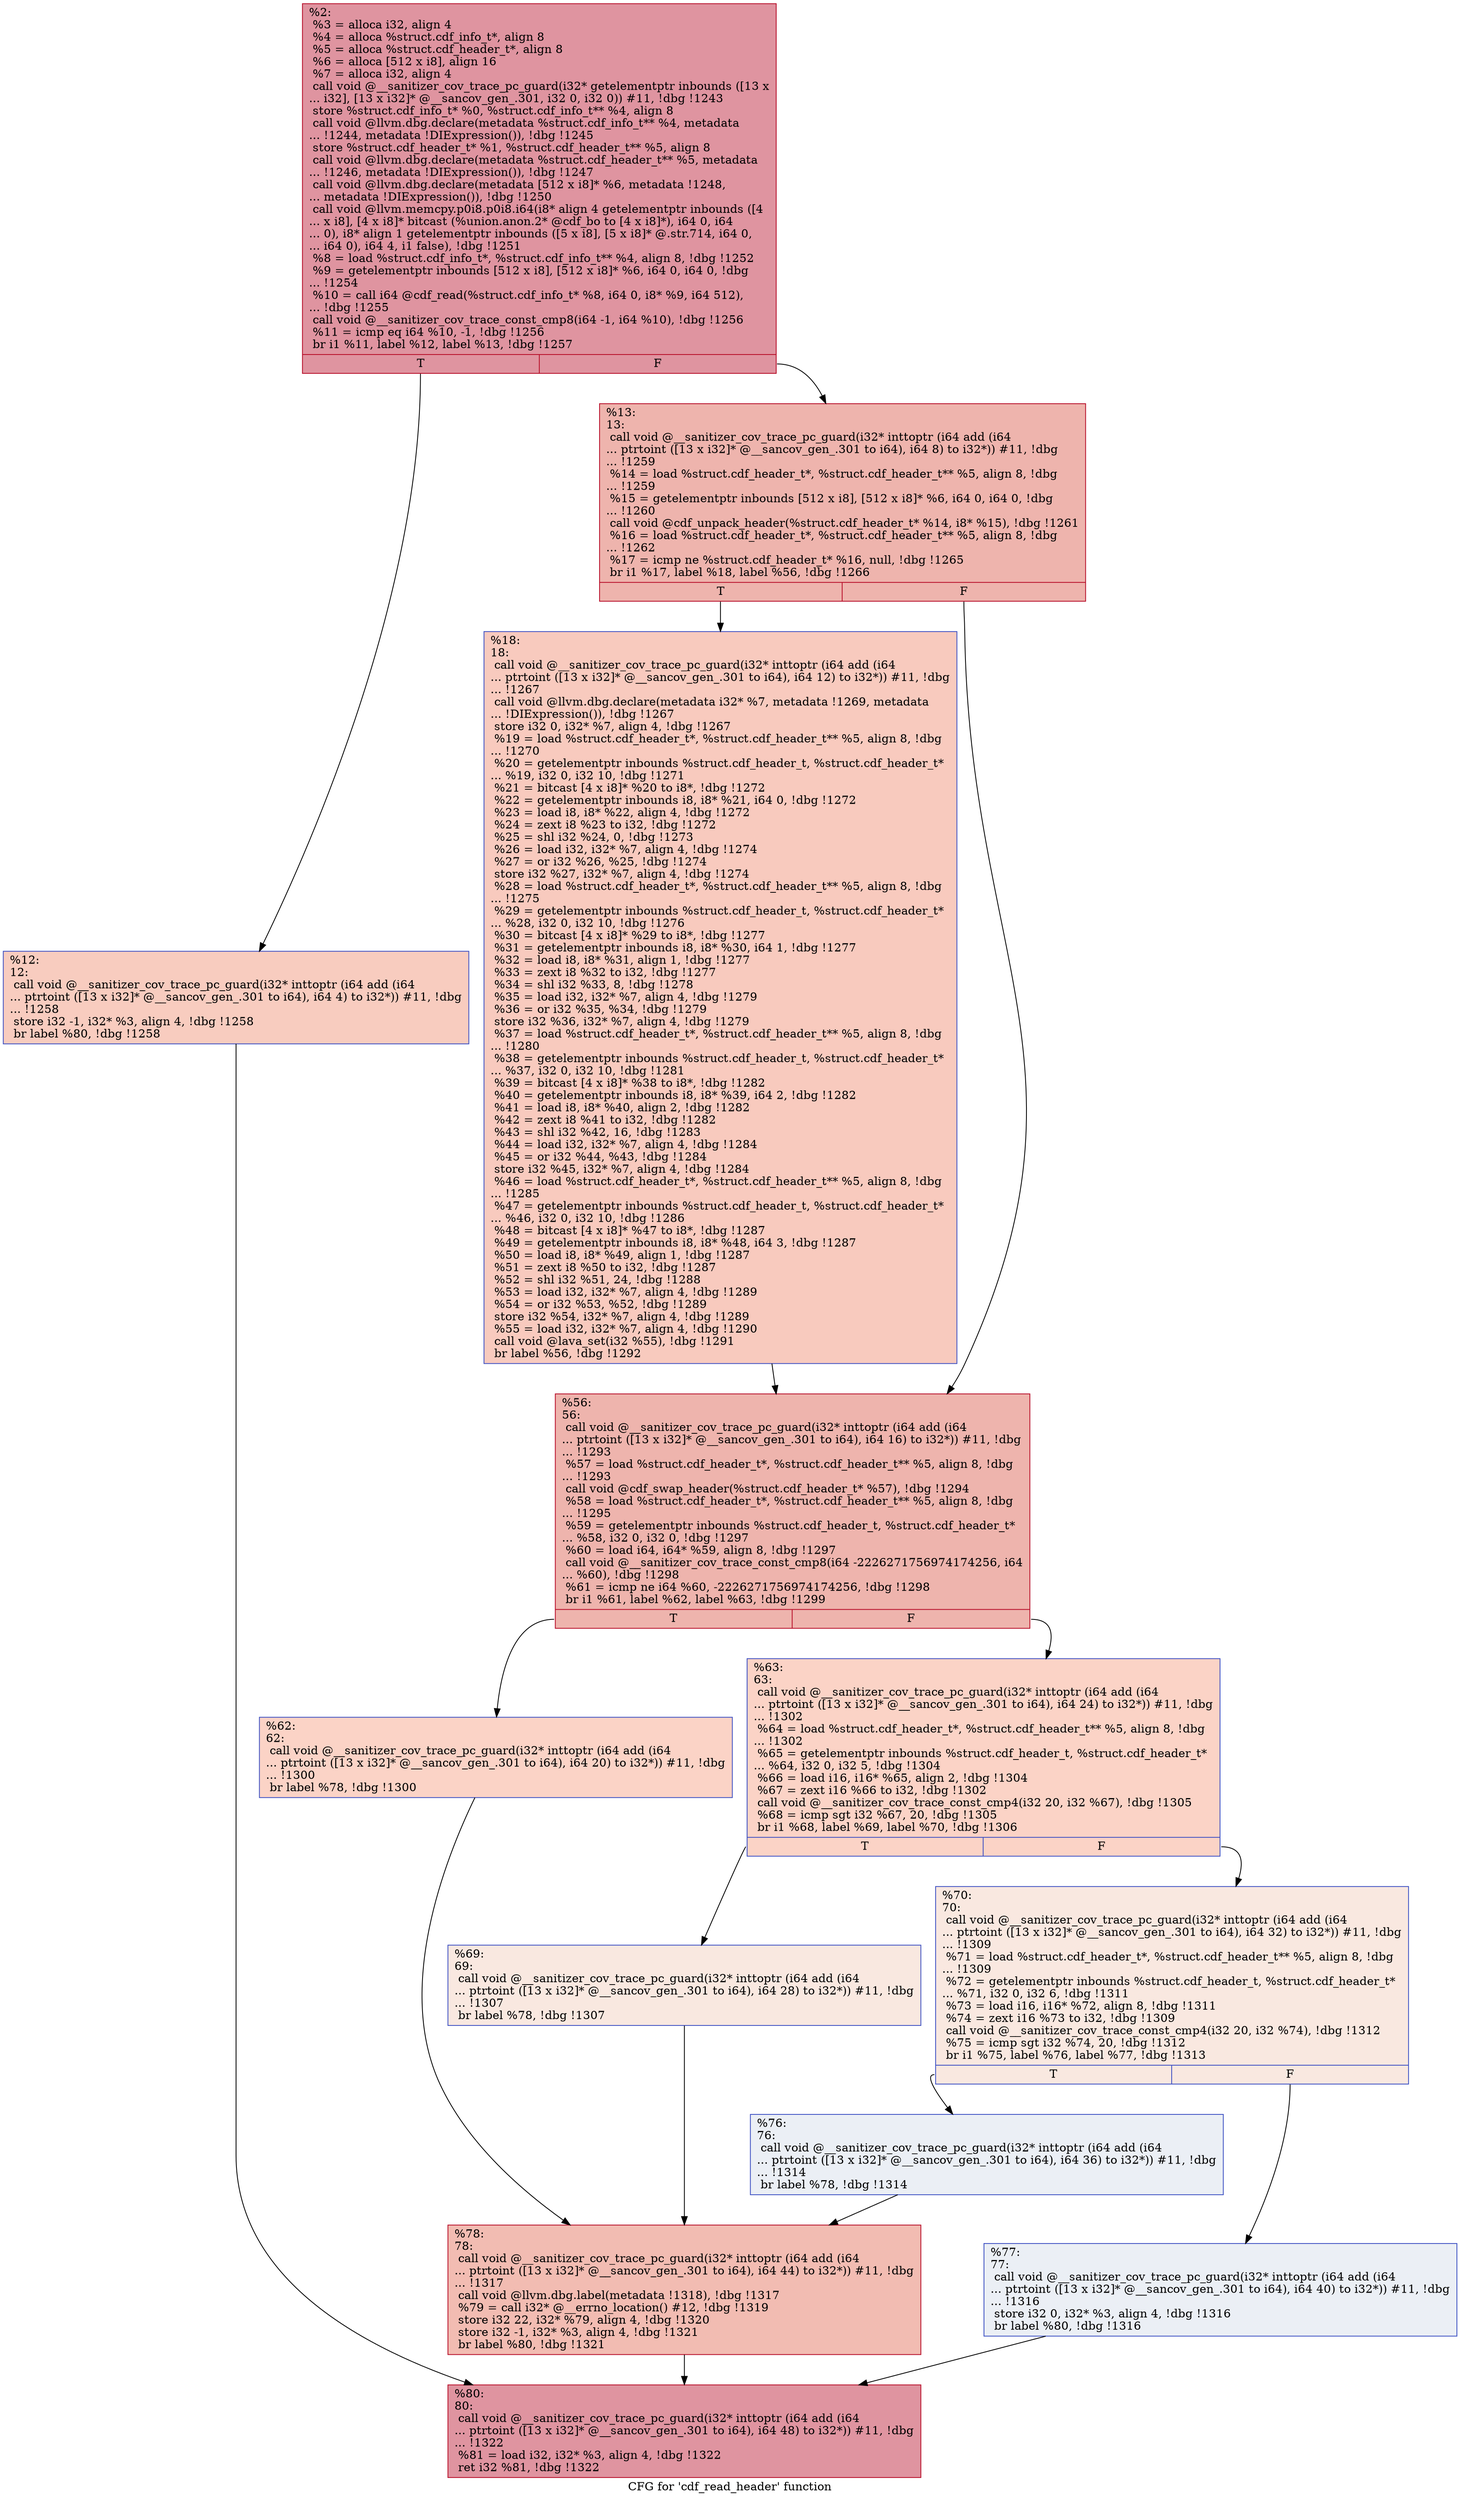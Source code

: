 digraph "CFG for 'cdf_read_header' function" {
	label="CFG for 'cdf_read_header' function";

	Node0x5573acb19100 [shape=record,color="#b70d28ff", style=filled, fillcolor="#b70d2870",label="{%2:\l  %3 = alloca i32, align 4\l  %4 = alloca %struct.cdf_info_t*, align 8\l  %5 = alloca %struct.cdf_header_t*, align 8\l  %6 = alloca [512 x i8], align 16\l  %7 = alloca i32, align 4\l  call void @__sanitizer_cov_trace_pc_guard(i32* getelementptr inbounds ([13 x\l... i32], [13 x i32]* @__sancov_gen_.301, i32 0, i32 0)) #11, !dbg !1243\l  store %struct.cdf_info_t* %0, %struct.cdf_info_t** %4, align 8\l  call void @llvm.dbg.declare(metadata %struct.cdf_info_t** %4, metadata\l... !1244, metadata !DIExpression()), !dbg !1245\l  store %struct.cdf_header_t* %1, %struct.cdf_header_t** %5, align 8\l  call void @llvm.dbg.declare(metadata %struct.cdf_header_t** %5, metadata\l... !1246, metadata !DIExpression()), !dbg !1247\l  call void @llvm.dbg.declare(metadata [512 x i8]* %6, metadata !1248,\l... metadata !DIExpression()), !dbg !1250\l  call void @llvm.memcpy.p0i8.p0i8.i64(i8* align 4 getelementptr inbounds ([4\l... x i8], [4 x i8]* bitcast (%union.anon.2* @cdf_bo to [4 x i8]*), i64 0, i64\l... 0), i8* align 1 getelementptr inbounds ([5 x i8], [5 x i8]* @.str.714, i64 0,\l... i64 0), i64 4, i1 false), !dbg !1251\l  %8 = load %struct.cdf_info_t*, %struct.cdf_info_t** %4, align 8, !dbg !1252\l  %9 = getelementptr inbounds [512 x i8], [512 x i8]* %6, i64 0, i64 0, !dbg\l... !1254\l  %10 = call i64 @cdf_read(%struct.cdf_info_t* %8, i64 0, i8* %9, i64 512),\l... !dbg !1255\l  call void @__sanitizer_cov_trace_const_cmp8(i64 -1, i64 %10), !dbg !1256\l  %11 = icmp eq i64 %10, -1, !dbg !1256\l  br i1 %11, label %12, label %13, !dbg !1257\l|{<s0>T|<s1>F}}"];
	Node0x5573acb19100:s0 -> Node0x5573acb19220;
	Node0x5573acb19100:s1 -> Node0x5573acb19270;
	Node0x5573acb19220 [shape=record,color="#3d50c3ff", style=filled, fillcolor="#f08b6e70",label="{%12:\l12:                                               \l  call void @__sanitizer_cov_trace_pc_guard(i32* inttoptr (i64 add (i64\l... ptrtoint ([13 x i32]* @__sancov_gen_.301 to i64), i64 4) to i32*)) #11, !dbg\l... !1258\l  store i32 -1, i32* %3, align 4, !dbg !1258\l  br label %80, !dbg !1258\l}"];
	Node0x5573acb19220 -> Node0x5573acb19590;
	Node0x5573acb19270 [shape=record,color="#b70d28ff", style=filled, fillcolor="#d8564670",label="{%13:\l13:                                               \l  call void @__sanitizer_cov_trace_pc_guard(i32* inttoptr (i64 add (i64\l... ptrtoint ([13 x i32]* @__sancov_gen_.301 to i64), i64 8) to i32*)) #11, !dbg\l... !1259\l  %14 = load %struct.cdf_header_t*, %struct.cdf_header_t** %5, align 8, !dbg\l... !1259\l  %15 = getelementptr inbounds [512 x i8], [512 x i8]* %6, i64 0, i64 0, !dbg\l... !1260\l  call void @cdf_unpack_header(%struct.cdf_header_t* %14, i8* %15), !dbg !1261\l  %16 = load %struct.cdf_header_t*, %struct.cdf_header_t** %5, align 8, !dbg\l... !1262\l  %17 = icmp ne %struct.cdf_header_t* %16, null, !dbg !1265\l  br i1 %17, label %18, label %56, !dbg !1266\l|{<s0>T|<s1>F}}"];
	Node0x5573acb19270:s0 -> Node0x5573acb192c0;
	Node0x5573acb19270:s1 -> Node0x5573acb19310;
	Node0x5573acb192c0 [shape=record,color="#3d50c3ff", style=filled, fillcolor="#ef886b70",label="{%18:\l18:                                               \l  call void @__sanitizer_cov_trace_pc_guard(i32* inttoptr (i64 add (i64\l... ptrtoint ([13 x i32]* @__sancov_gen_.301 to i64), i64 12) to i32*)) #11, !dbg\l... !1267\l  call void @llvm.dbg.declare(metadata i32* %7, metadata !1269, metadata\l... !DIExpression()), !dbg !1267\l  store i32 0, i32* %7, align 4, !dbg !1267\l  %19 = load %struct.cdf_header_t*, %struct.cdf_header_t** %5, align 8, !dbg\l... !1270\l  %20 = getelementptr inbounds %struct.cdf_header_t, %struct.cdf_header_t*\l... %19, i32 0, i32 10, !dbg !1271\l  %21 = bitcast [4 x i8]* %20 to i8*, !dbg !1272\l  %22 = getelementptr inbounds i8, i8* %21, i64 0, !dbg !1272\l  %23 = load i8, i8* %22, align 4, !dbg !1272\l  %24 = zext i8 %23 to i32, !dbg !1272\l  %25 = shl i32 %24, 0, !dbg !1273\l  %26 = load i32, i32* %7, align 4, !dbg !1274\l  %27 = or i32 %26, %25, !dbg !1274\l  store i32 %27, i32* %7, align 4, !dbg !1274\l  %28 = load %struct.cdf_header_t*, %struct.cdf_header_t** %5, align 8, !dbg\l... !1275\l  %29 = getelementptr inbounds %struct.cdf_header_t, %struct.cdf_header_t*\l... %28, i32 0, i32 10, !dbg !1276\l  %30 = bitcast [4 x i8]* %29 to i8*, !dbg !1277\l  %31 = getelementptr inbounds i8, i8* %30, i64 1, !dbg !1277\l  %32 = load i8, i8* %31, align 1, !dbg !1277\l  %33 = zext i8 %32 to i32, !dbg !1277\l  %34 = shl i32 %33, 8, !dbg !1278\l  %35 = load i32, i32* %7, align 4, !dbg !1279\l  %36 = or i32 %35, %34, !dbg !1279\l  store i32 %36, i32* %7, align 4, !dbg !1279\l  %37 = load %struct.cdf_header_t*, %struct.cdf_header_t** %5, align 8, !dbg\l... !1280\l  %38 = getelementptr inbounds %struct.cdf_header_t, %struct.cdf_header_t*\l... %37, i32 0, i32 10, !dbg !1281\l  %39 = bitcast [4 x i8]* %38 to i8*, !dbg !1282\l  %40 = getelementptr inbounds i8, i8* %39, i64 2, !dbg !1282\l  %41 = load i8, i8* %40, align 2, !dbg !1282\l  %42 = zext i8 %41 to i32, !dbg !1282\l  %43 = shl i32 %42, 16, !dbg !1283\l  %44 = load i32, i32* %7, align 4, !dbg !1284\l  %45 = or i32 %44, %43, !dbg !1284\l  store i32 %45, i32* %7, align 4, !dbg !1284\l  %46 = load %struct.cdf_header_t*, %struct.cdf_header_t** %5, align 8, !dbg\l... !1285\l  %47 = getelementptr inbounds %struct.cdf_header_t, %struct.cdf_header_t*\l... %46, i32 0, i32 10, !dbg !1286\l  %48 = bitcast [4 x i8]* %47 to i8*, !dbg !1287\l  %49 = getelementptr inbounds i8, i8* %48, i64 3, !dbg !1287\l  %50 = load i8, i8* %49, align 1, !dbg !1287\l  %51 = zext i8 %50 to i32, !dbg !1287\l  %52 = shl i32 %51, 24, !dbg !1288\l  %53 = load i32, i32* %7, align 4, !dbg !1289\l  %54 = or i32 %53, %52, !dbg !1289\l  store i32 %54, i32* %7, align 4, !dbg !1289\l  %55 = load i32, i32* %7, align 4, !dbg !1290\l  call void @lava_set(i32 %55), !dbg !1291\l  br label %56, !dbg !1292\l}"];
	Node0x5573acb192c0 -> Node0x5573acb19310;
	Node0x5573acb19310 [shape=record,color="#b70d28ff", style=filled, fillcolor="#d8564670",label="{%56:\l56:                                               \l  call void @__sanitizer_cov_trace_pc_guard(i32* inttoptr (i64 add (i64\l... ptrtoint ([13 x i32]* @__sancov_gen_.301 to i64), i64 16) to i32*)) #11, !dbg\l... !1293\l  %57 = load %struct.cdf_header_t*, %struct.cdf_header_t** %5, align 8, !dbg\l... !1293\l  call void @cdf_swap_header(%struct.cdf_header_t* %57), !dbg !1294\l  %58 = load %struct.cdf_header_t*, %struct.cdf_header_t** %5, align 8, !dbg\l... !1295\l  %59 = getelementptr inbounds %struct.cdf_header_t, %struct.cdf_header_t*\l... %58, i32 0, i32 0, !dbg !1297\l  %60 = load i64, i64* %59, align 8, !dbg !1297\l  call void @__sanitizer_cov_trace_const_cmp8(i64 -2226271756974174256, i64\l... %60), !dbg !1298\l  %61 = icmp ne i64 %60, -2226271756974174256, !dbg !1298\l  br i1 %61, label %62, label %63, !dbg !1299\l|{<s0>T|<s1>F}}"];
	Node0x5573acb19310:s0 -> Node0x5573acb19360;
	Node0x5573acb19310:s1 -> Node0x5573acb193b0;
	Node0x5573acb19360 [shape=record,color="#3d50c3ff", style=filled, fillcolor="#f59c7d70",label="{%62:\l62:                                               \l  call void @__sanitizer_cov_trace_pc_guard(i32* inttoptr (i64 add (i64\l... ptrtoint ([13 x i32]* @__sancov_gen_.301 to i64), i64 20) to i32*)) #11, !dbg\l... !1300\l  br label %78, !dbg !1300\l}"];
	Node0x5573acb19360 -> Node0x5573acb19540;
	Node0x5573acb193b0 [shape=record,color="#3d50c3ff", style=filled, fillcolor="#f59c7d70",label="{%63:\l63:                                               \l  call void @__sanitizer_cov_trace_pc_guard(i32* inttoptr (i64 add (i64\l... ptrtoint ([13 x i32]* @__sancov_gen_.301 to i64), i64 24) to i32*)) #11, !dbg\l... !1302\l  %64 = load %struct.cdf_header_t*, %struct.cdf_header_t** %5, align 8, !dbg\l... !1302\l  %65 = getelementptr inbounds %struct.cdf_header_t, %struct.cdf_header_t*\l... %64, i32 0, i32 5, !dbg !1304\l  %66 = load i16, i16* %65, align 2, !dbg !1304\l  %67 = zext i16 %66 to i32, !dbg !1302\l  call void @__sanitizer_cov_trace_const_cmp4(i32 20, i32 %67), !dbg !1305\l  %68 = icmp sgt i32 %67, 20, !dbg !1305\l  br i1 %68, label %69, label %70, !dbg !1306\l|{<s0>T|<s1>F}}"];
	Node0x5573acb193b0:s0 -> Node0x5573acb19400;
	Node0x5573acb193b0:s1 -> Node0x5573acb19450;
	Node0x5573acb19400 [shape=record,color="#3d50c3ff", style=filled, fillcolor="#f1ccb870",label="{%69:\l69:                                               \l  call void @__sanitizer_cov_trace_pc_guard(i32* inttoptr (i64 add (i64\l... ptrtoint ([13 x i32]* @__sancov_gen_.301 to i64), i64 28) to i32*)) #11, !dbg\l... !1307\l  br label %78, !dbg !1307\l}"];
	Node0x5573acb19400 -> Node0x5573acb19540;
	Node0x5573acb19450 [shape=record,color="#3d50c3ff", style=filled, fillcolor="#f1ccb870",label="{%70:\l70:                                               \l  call void @__sanitizer_cov_trace_pc_guard(i32* inttoptr (i64 add (i64\l... ptrtoint ([13 x i32]* @__sancov_gen_.301 to i64), i64 32) to i32*)) #11, !dbg\l... !1309\l  %71 = load %struct.cdf_header_t*, %struct.cdf_header_t** %5, align 8, !dbg\l... !1309\l  %72 = getelementptr inbounds %struct.cdf_header_t, %struct.cdf_header_t*\l... %71, i32 0, i32 6, !dbg !1311\l  %73 = load i16, i16* %72, align 8, !dbg !1311\l  %74 = zext i16 %73 to i32, !dbg !1309\l  call void @__sanitizer_cov_trace_const_cmp4(i32 20, i32 %74), !dbg !1312\l  %75 = icmp sgt i32 %74, 20, !dbg !1312\l  br i1 %75, label %76, label %77, !dbg !1313\l|{<s0>T|<s1>F}}"];
	Node0x5573acb19450:s0 -> Node0x5573acb194a0;
	Node0x5573acb19450:s1 -> Node0x5573acb194f0;
	Node0x5573acb194a0 [shape=record,color="#3d50c3ff", style=filled, fillcolor="#d1dae970",label="{%76:\l76:                                               \l  call void @__sanitizer_cov_trace_pc_guard(i32* inttoptr (i64 add (i64\l... ptrtoint ([13 x i32]* @__sancov_gen_.301 to i64), i64 36) to i32*)) #11, !dbg\l... !1314\l  br label %78, !dbg !1314\l}"];
	Node0x5573acb194a0 -> Node0x5573acb19540;
	Node0x5573acb194f0 [shape=record,color="#3d50c3ff", style=filled, fillcolor="#d1dae970",label="{%77:\l77:                                               \l  call void @__sanitizer_cov_trace_pc_guard(i32* inttoptr (i64 add (i64\l... ptrtoint ([13 x i32]* @__sancov_gen_.301 to i64), i64 40) to i32*)) #11, !dbg\l... !1316\l  store i32 0, i32* %3, align 4, !dbg !1316\l  br label %80, !dbg !1316\l}"];
	Node0x5573acb194f0 -> Node0x5573acb19590;
	Node0x5573acb19540 [shape=record,color="#b70d28ff", style=filled, fillcolor="#e1675170",label="{%78:\l78:                                               \l  call void @__sanitizer_cov_trace_pc_guard(i32* inttoptr (i64 add (i64\l... ptrtoint ([13 x i32]* @__sancov_gen_.301 to i64), i64 44) to i32*)) #11, !dbg\l... !1317\l  call void @llvm.dbg.label(metadata !1318), !dbg !1317\l  %79 = call i32* @__errno_location() #12, !dbg !1319\l  store i32 22, i32* %79, align 4, !dbg !1320\l  store i32 -1, i32* %3, align 4, !dbg !1321\l  br label %80, !dbg !1321\l}"];
	Node0x5573acb19540 -> Node0x5573acb19590;
	Node0x5573acb19590 [shape=record,color="#b70d28ff", style=filled, fillcolor="#b70d2870",label="{%80:\l80:                                               \l  call void @__sanitizer_cov_trace_pc_guard(i32* inttoptr (i64 add (i64\l... ptrtoint ([13 x i32]* @__sancov_gen_.301 to i64), i64 48) to i32*)) #11, !dbg\l... !1322\l  %81 = load i32, i32* %3, align 4, !dbg !1322\l  ret i32 %81, !dbg !1322\l}"];
}
